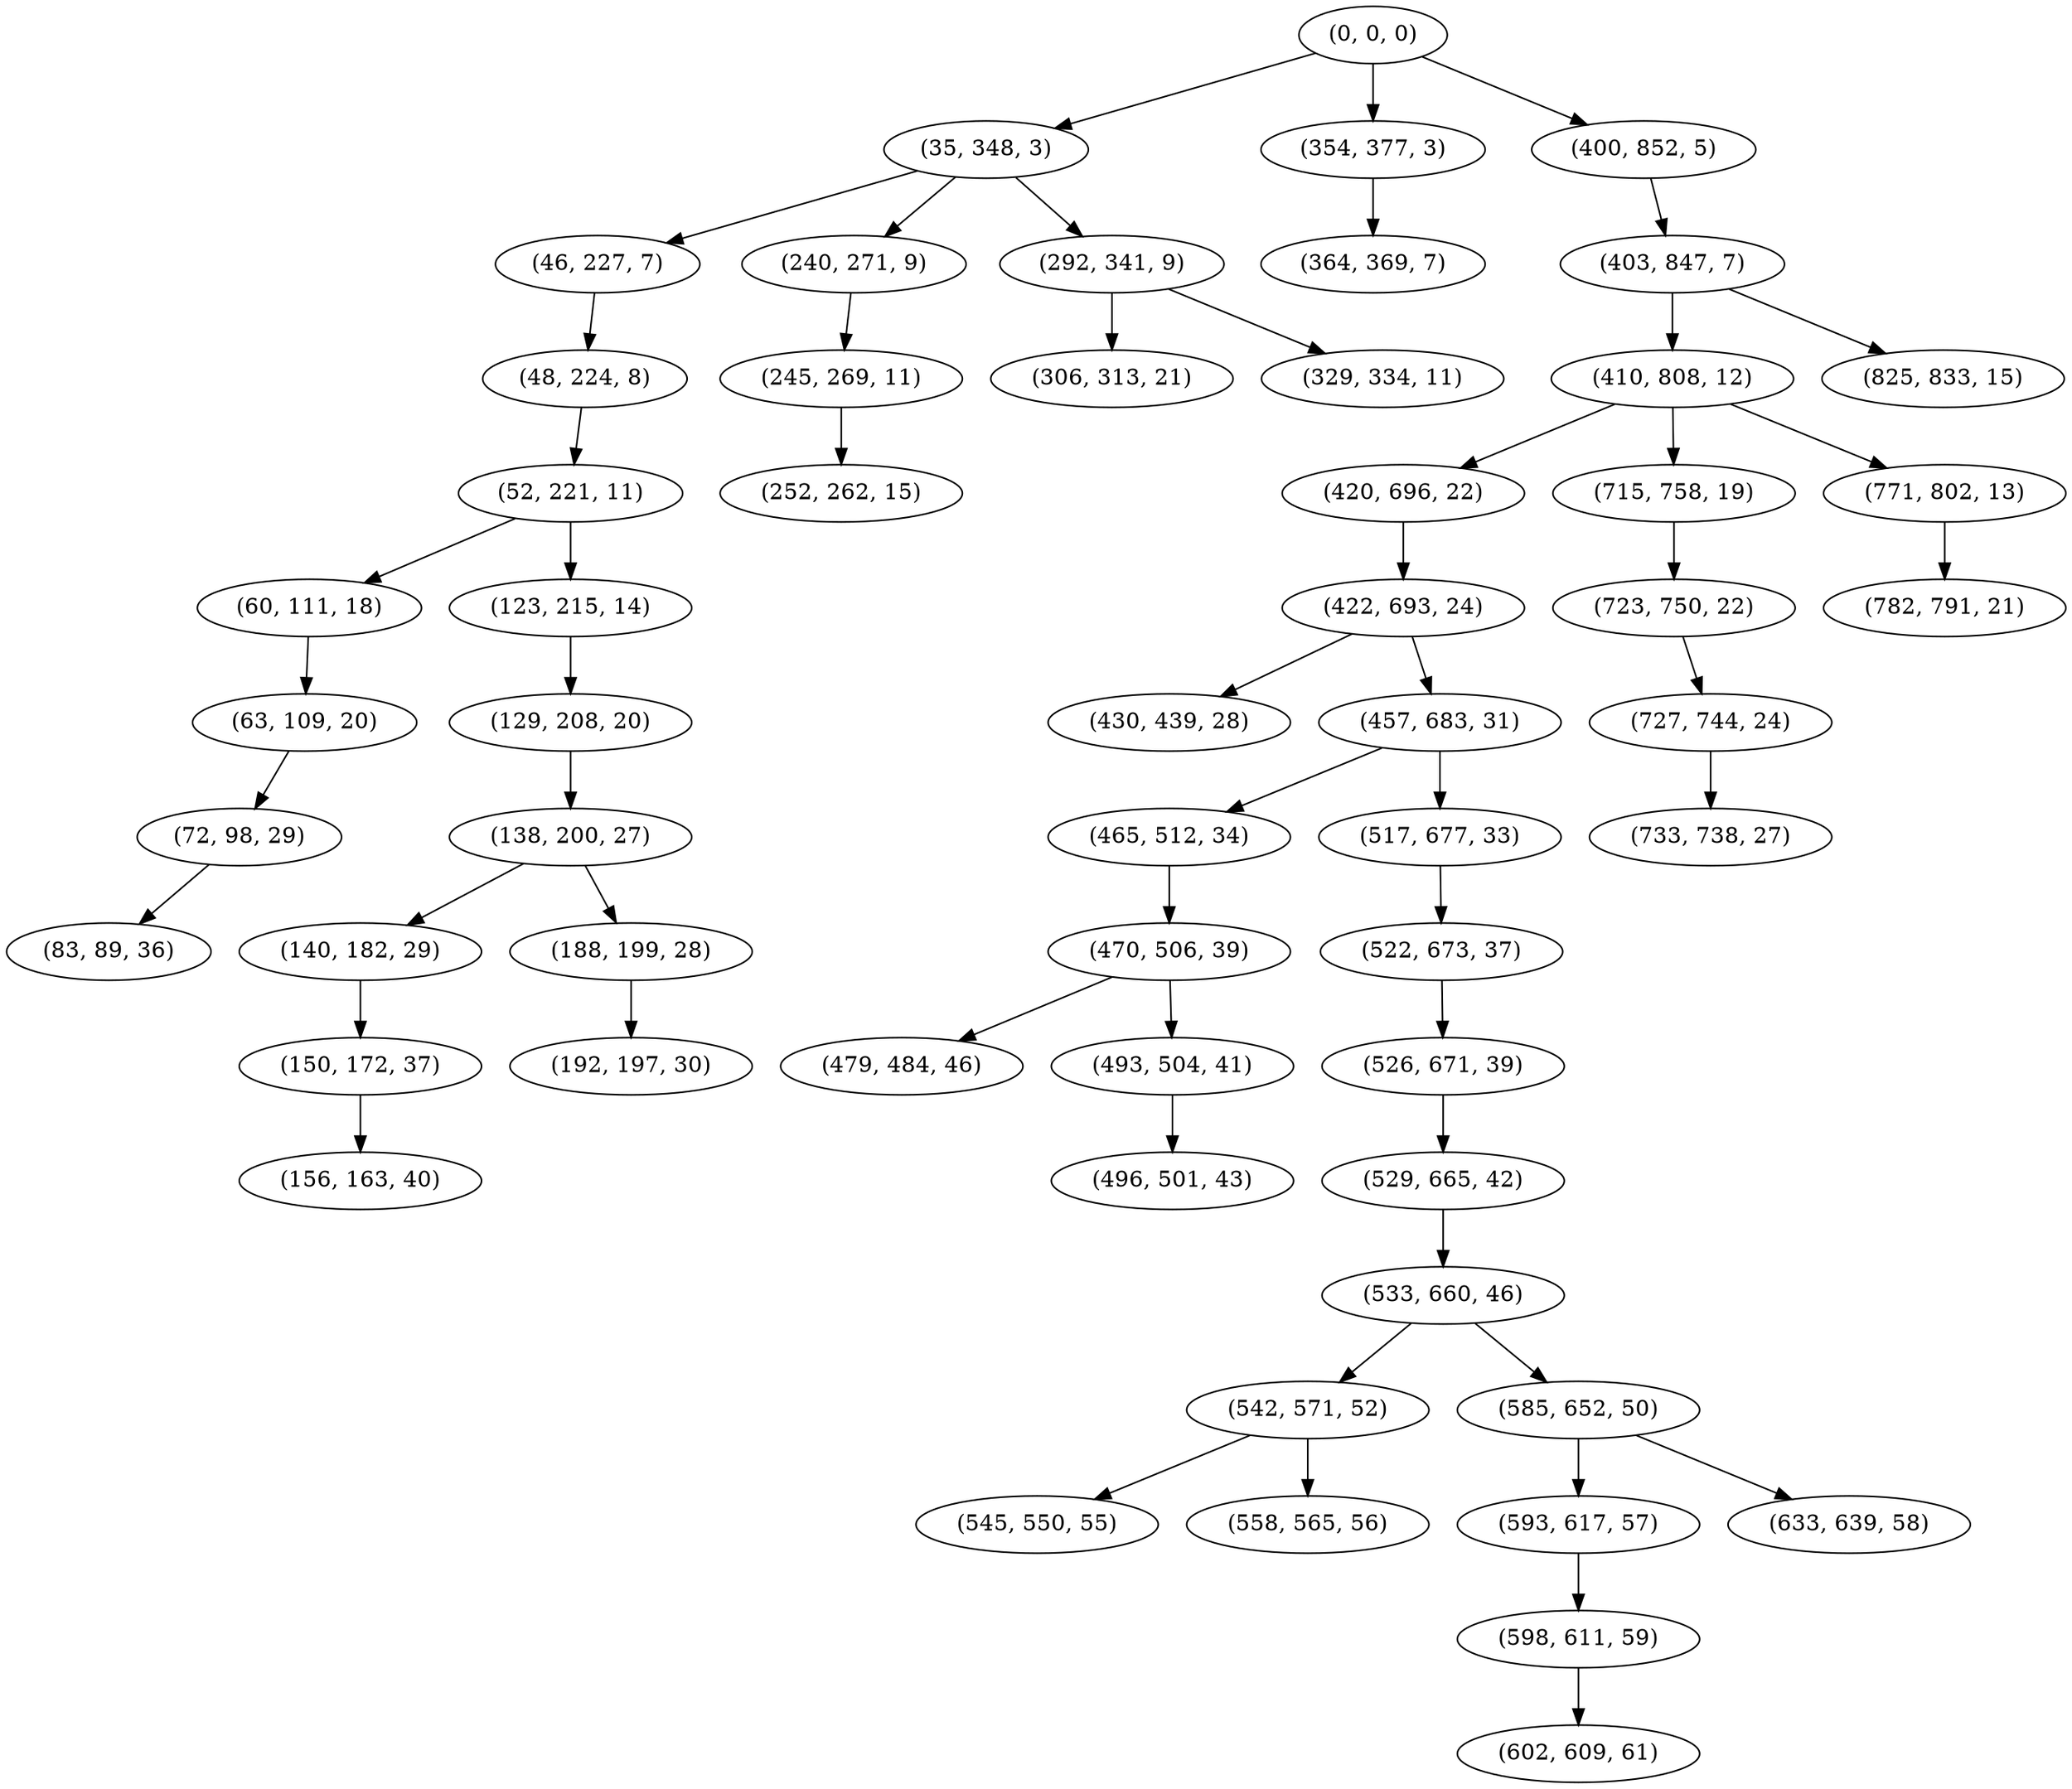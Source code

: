 digraph tree {
    "(0, 0, 0)";
    "(35, 348, 3)";
    "(46, 227, 7)";
    "(48, 224, 8)";
    "(52, 221, 11)";
    "(60, 111, 18)";
    "(63, 109, 20)";
    "(72, 98, 29)";
    "(83, 89, 36)";
    "(123, 215, 14)";
    "(129, 208, 20)";
    "(138, 200, 27)";
    "(140, 182, 29)";
    "(150, 172, 37)";
    "(156, 163, 40)";
    "(188, 199, 28)";
    "(192, 197, 30)";
    "(240, 271, 9)";
    "(245, 269, 11)";
    "(252, 262, 15)";
    "(292, 341, 9)";
    "(306, 313, 21)";
    "(329, 334, 11)";
    "(354, 377, 3)";
    "(364, 369, 7)";
    "(400, 852, 5)";
    "(403, 847, 7)";
    "(410, 808, 12)";
    "(420, 696, 22)";
    "(422, 693, 24)";
    "(430, 439, 28)";
    "(457, 683, 31)";
    "(465, 512, 34)";
    "(470, 506, 39)";
    "(479, 484, 46)";
    "(493, 504, 41)";
    "(496, 501, 43)";
    "(517, 677, 33)";
    "(522, 673, 37)";
    "(526, 671, 39)";
    "(529, 665, 42)";
    "(533, 660, 46)";
    "(542, 571, 52)";
    "(545, 550, 55)";
    "(558, 565, 56)";
    "(585, 652, 50)";
    "(593, 617, 57)";
    "(598, 611, 59)";
    "(602, 609, 61)";
    "(633, 639, 58)";
    "(715, 758, 19)";
    "(723, 750, 22)";
    "(727, 744, 24)";
    "(733, 738, 27)";
    "(771, 802, 13)";
    "(782, 791, 21)";
    "(825, 833, 15)";
    "(0, 0, 0)" -> "(35, 348, 3)";
    "(0, 0, 0)" -> "(354, 377, 3)";
    "(0, 0, 0)" -> "(400, 852, 5)";
    "(35, 348, 3)" -> "(46, 227, 7)";
    "(35, 348, 3)" -> "(240, 271, 9)";
    "(35, 348, 3)" -> "(292, 341, 9)";
    "(46, 227, 7)" -> "(48, 224, 8)";
    "(48, 224, 8)" -> "(52, 221, 11)";
    "(52, 221, 11)" -> "(60, 111, 18)";
    "(52, 221, 11)" -> "(123, 215, 14)";
    "(60, 111, 18)" -> "(63, 109, 20)";
    "(63, 109, 20)" -> "(72, 98, 29)";
    "(72, 98, 29)" -> "(83, 89, 36)";
    "(123, 215, 14)" -> "(129, 208, 20)";
    "(129, 208, 20)" -> "(138, 200, 27)";
    "(138, 200, 27)" -> "(140, 182, 29)";
    "(138, 200, 27)" -> "(188, 199, 28)";
    "(140, 182, 29)" -> "(150, 172, 37)";
    "(150, 172, 37)" -> "(156, 163, 40)";
    "(188, 199, 28)" -> "(192, 197, 30)";
    "(240, 271, 9)" -> "(245, 269, 11)";
    "(245, 269, 11)" -> "(252, 262, 15)";
    "(292, 341, 9)" -> "(306, 313, 21)";
    "(292, 341, 9)" -> "(329, 334, 11)";
    "(354, 377, 3)" -> "(364, 369, 7)";
    "(400, 852, 5)" -> "(403, 847, 7)";
    "(403, 847, 7)" -> "(410, 808, 12)";
    "(403, 847, 7)" -> "(825, 833, 15)";
    "(410, 808, 12)" -> "(420, 696, 22)";
    "(410, 808, 12)" -> "(715, 758, 19)";
    "(410, 808, 12)" -> "(771, 802, 13)";
    "(420, 696, 22)" -> "(422, 693, 24)";
    "(422, 693, 24)" -> "(430, 439, 28)";
    "(422, 693, 24)" -> "(457, 683, 31)";
    "(457, 683, 31)" -> "(465, 512, 34)";
    "(457, 683, 31)" -> "(517, 677, 33)";
    "(465, 512, 34)" -> "(470, 506, 39)";
    "(470, 506, 39)" -> "(479, 484, 46)";
    "(470, 506, 39)" -> "(493, 504, 41)";
    "(493, 504, 41)" -> "(496, 501, 43)";
    "(517, 677, 33)" -> "(522, 673, 37)";
    "(522, 673, 37)" -> "(526, 671, 39)";
    "(526, 671, 39)" -> "(529, 665, 42)";
    "(529, 665, 42)" -> "(533, 660, 46)";
    "(533, 660, 46)" -> "(542, 571, 52)";
    "(533, 660, 46)" -> "(585, 652, 50)";
    "(542, 571, 52)" -> "(545, 550, 55)";
    "(542, 571, 52)" -> "(558, 565, 56)";
    "(585, 652, 50)" -> "(593, 617, 57)";
    "(585, 652, 50)" -> "(633, 639, 58)";
    "(593, 617, 57)" -> "(598, 611, 59)";
    "(598, 611, 59)" -> "(602, 609, 61)";
    "(715, 758, 19)" -> "(723, 750, 22)";
    "(723, 750, 22)" -> "(727, 744, 24)";
    "(727, 744, 24)" -> "(733, 738, 27)";
    "(771, 802, 13)" -> "(782, 791, 21)";
}
